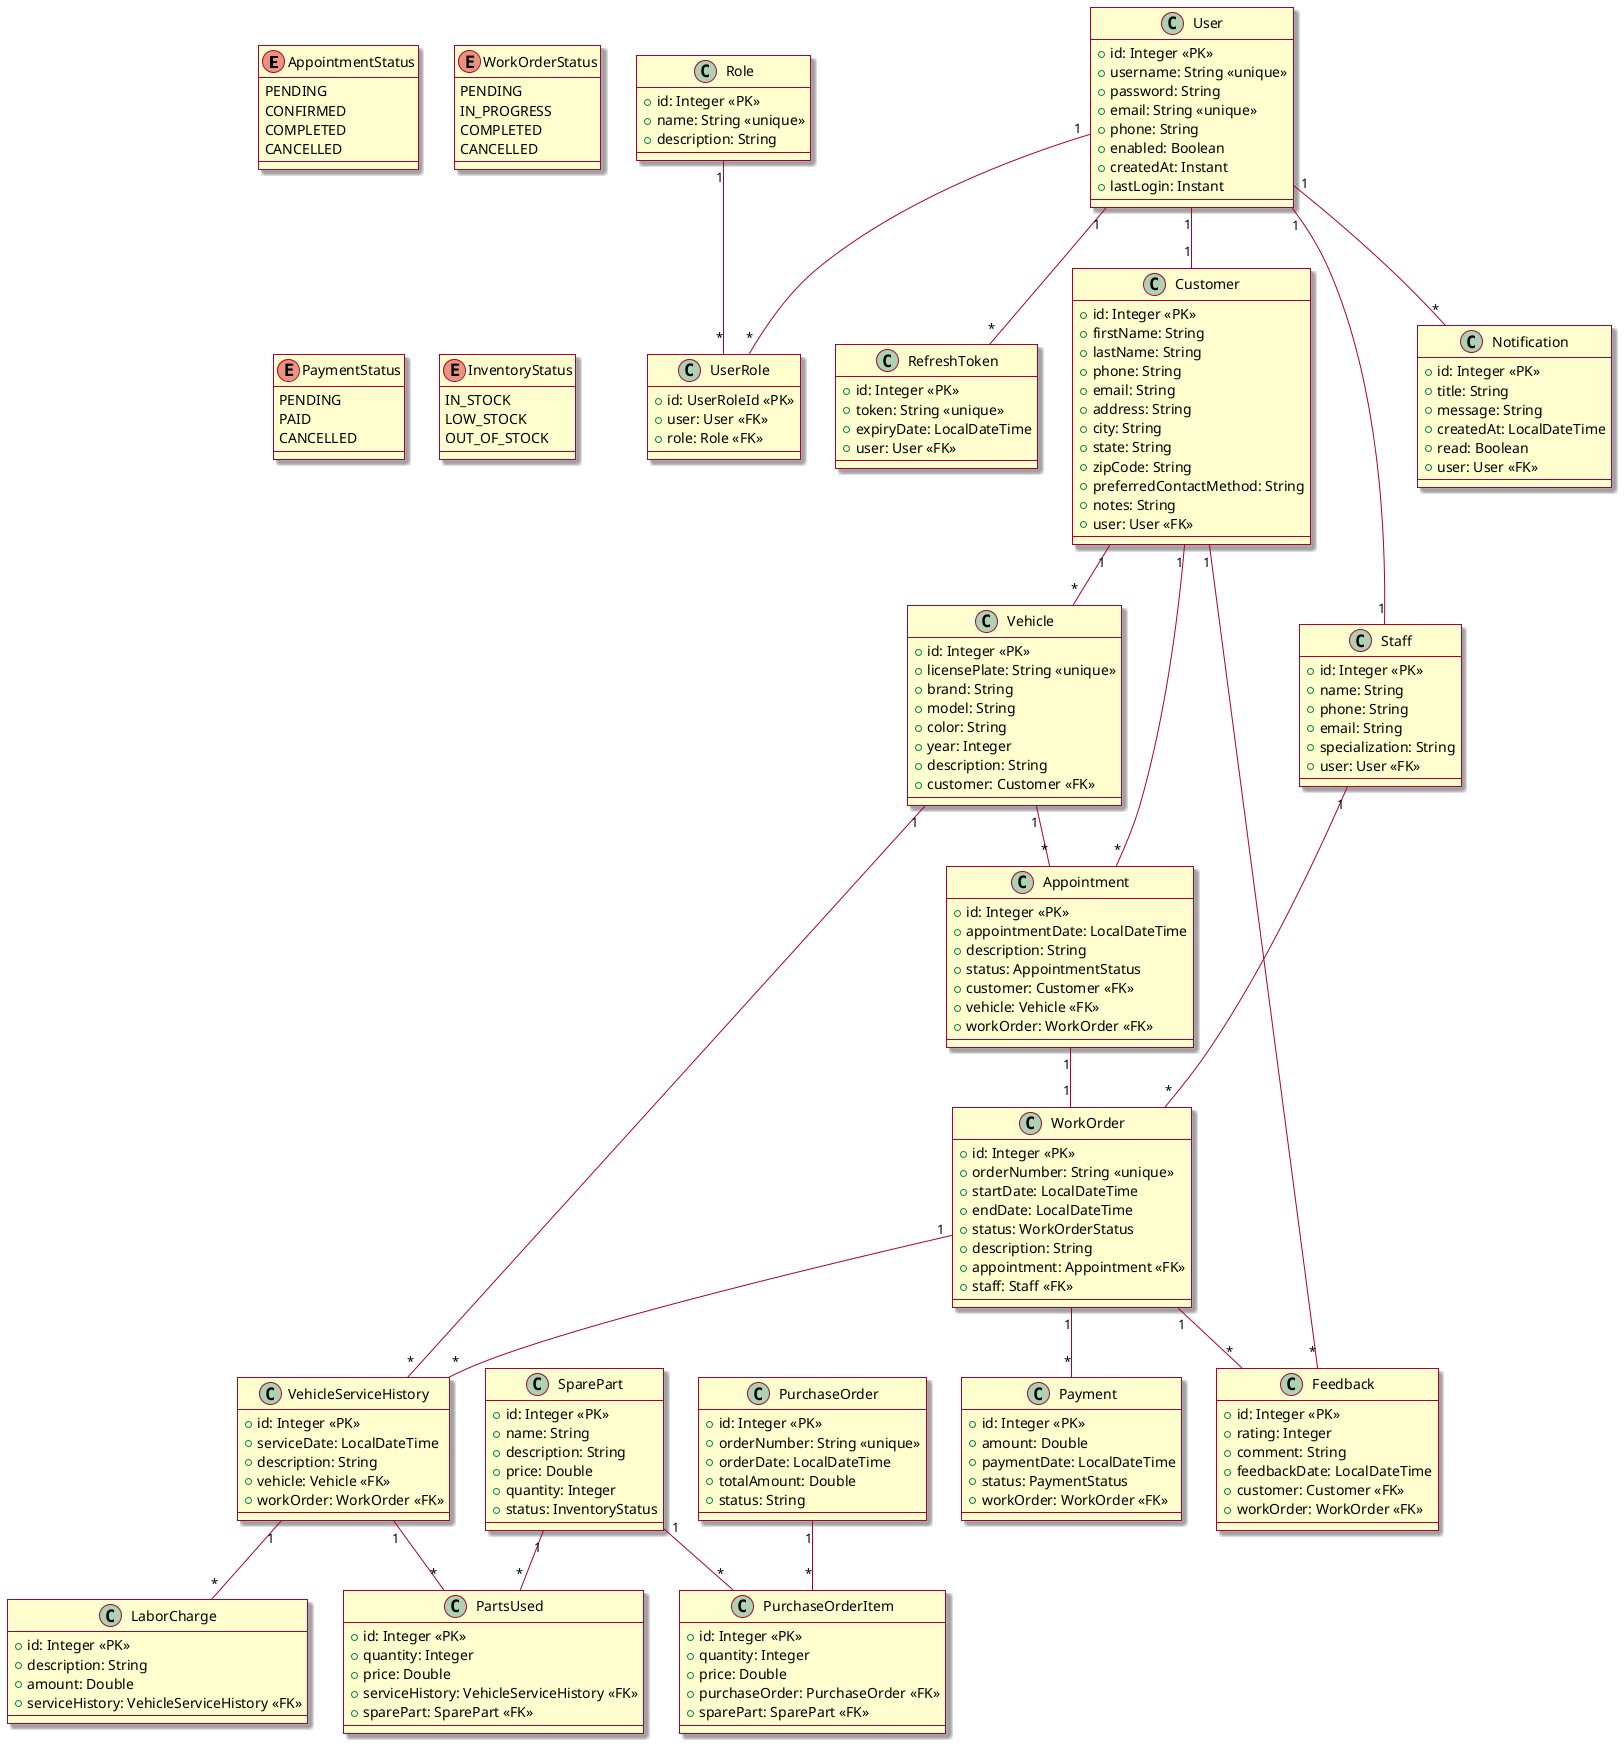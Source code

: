 @startuml ERD

skin rose


' Enums
enum AppointmentStatus {
    PENDING
    CONFIRMED
    COMPLETED
    CANCELLED
}

enum WorkOrderStatus {
    PENDING
    IN_PROGRESS
    COMPLETED
    CANCELLED
}

enum PaymentStatus {
    PENDING
    PAID
    CANCELLED
}

enum InventoryStatus {
    IN_STOCK
    LOW_STOCK
    OUT_OF_STOCK
}

' Entities
class User {
    + id: Integer <<PK>>
    + username: String <<unique>>
    + password: String
    + email: String <<unique>>
    + phone: String
    + enabled: Boolean
    + createdAt: Instant
    + lastLogin: Instant
}

class Role {
    + id: Integer <<PK>>
    + name: String <<unique>>
    + description: String
}

class UserRole {
    + id: UserRoleId <<PK>>
    + user: User <<FK>>
    + role: Role <<FK>>
}

class Customer {
    + id: Integer <<PK>>
    + firstName: String
    + lastName: String
    + phone: String
    + email: String
    + address: String
    + city: String
    + state: String
    + zipCode: String
    + preferredContactMethod: String
    + notes: String
    + user: User <<FK>>
}

class Vehicle {
    + id: Integer <<PK>>
    + licensePlate: String <<unique>>
    + brand: String
    + model: String
    + color: String
    + year: Integer
    + description: String
    + customer: Customer <<FK>>
}

class Staff {
    + id: Integer <<PK>>
    + name: String
    + phone: String
    + email: String
    + specialization: String
    + user: User <<FK>>
}

class Appointment {
    + id: Integer <<PK>>
    + appointmentDate: LocalDateTime
    + description: String
    + status: AppointmentStatus
    + customer: Customer <<FK>>
    + vehicle: Vehicle <<FK>>
    + workOrder: WorkOrder <<FK>>
}

class WorkOrder {
    + id: Integer <<PK>>
    + orderNumber: String <<unique>>
    + startDate: LocalDateTime
    + endDate: LocalDateTime
    + status: WorkOrderStatus
    + description: String
    + appointment: Appointment <<FK>>
    + staff: Staff <<FK>>
}

class VehicleServiceHistory {
    + id: Integer <<PK>>
    + serviceDate: LocalDateTime
    + description: String
    + vehicle: Vehicle <<FK>>
    + workOrder: WorkOrder <<FK>>
}

class SparePart {
    + id: Integer <<PK>>
    + name: String
    + description: String
    + price: Double
    + quantity: Integer
    + status: InventoryStatus
}

class PartsUsed {
    + id: Integer <<PK>>
    + quantity: Integer
    + price: Double
    + serviceHistory: VehicleServiceHistory <<FK>>
    + sparePart: SparePart <<FK>>
}

class LaborCharge {
    + id: Integer <<PK>>
    + description: String
    + amount: Double
    + serviceHistory: VehicleServiceHistory <<FK>>
}

class PurchaseOrder {
    + id: Integer <<PK>>
    + orderNumber: String <<unique>>
    + orderDate: LocalDateTime
    + totalAmount: Double
    + status: String
}

class PurchaseOrderItem {
    + id: Integer <<PK>>
    + quantity: Integer
    + price: Double
    + purchaseOrder: PurchaseOrder <<FK>>
    + sparePart: SparePart <<FK>>
}

class Payment {
    + id: Integer <<PK>>
    + amount: Double
    + paymentDate: LocalDateTime
    + status: PaymentStatus
    + workOrder: WorkOrder <<FK>>
}

class Feedback {
    + id: Integer <<PK>>
    + rating: Integer
    + comment: String
    + feedbackDate: LocalDateTime
    + customer: Customer <<FK>>
    + workOrder: WorkOrder <<FK>>
}

class Notification {
    + id: Integer <<PK>>
    + title: String
    + message: String
    + createdAt: LocalDateTime
    + read: Boolean
    + user: User <<FK>>
}

class RefreshToken {
    + id: Integer <<PK>>
    + token: String <<unique>>
    + expiryDate: LocalDateTime
    + user: User <<FK>>
}

' Relationships
User "1" -- "*" UserRole
Role "1" -- "*" UserRole
User "1" -- "1" Customer
User "1" -- "1" Staff
Customer "1" -- "*" Vehicle
Customer "1" -- "*" Appointment
Customer "1" -- "*" Feedback
Vehicle "1" -- "*" VehicleServiceHistory
Vehicle "1" -- "*" Appointment
Staff "1" -- "*" WorkOrder
Appointment "1" -- "1" WorkOrder
WorkOrder "1" -- "*" VehicleServiceHistory
WorkOrder "1" -- "*" Payment
WorkOrder "1" -- "*" Feedback
VehicleServiceHistory "1" -- "*" PartsUsed
VehicleServiceHistory "1" -- "*" LaborCharge
SparePart "1" -- "*" PartsUsed
SparePart "1" -- "*" PurchaseOrderItem
PurchaseOrder "1" -- "*" PurchaseOrderItem
User "1" -- "*" Notification
User "1" -- "*" RefreshToken

@enduml 